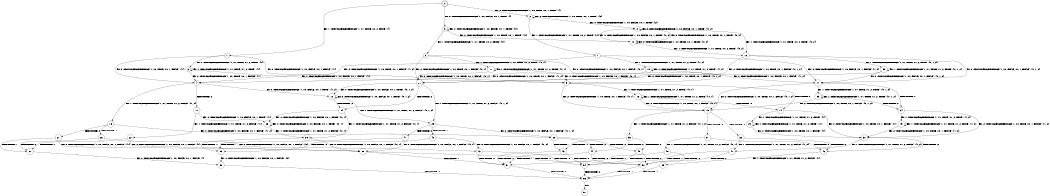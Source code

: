 digraph BCG {
size = "7, 10.5";
center = TRUE;
node [shape = circle];
0 [peripheries = 2];
0 -> 1 [label = "EX !1 !ATOMIC_EXCH_BRANCH (1, +1, TRUE, +0, 2, TRUE) !{}"];
0 -> 2 [label = "EX !2 !ATOMIC_EXCH_BRANCH (1, +0, TRUE, +0, 1, TRUE) !{}"];
0 -> 3 [label = "EX !0 !ATOMIC_EXCH_BRANCH (1, +0, FALSE, +0, 1, TRUE) !{}"];
1 -> 4 [label = "EX !2 !ATOMIC_EXCH_BRANCH (1, +0, TRUE, +0, 1, FALSE) !{1}"];
1 -> 5 [label = "EX !0 !ATOMIC_EXCH_BRANCH (1, +0, FALSE, +0, 1, FALSE) !{1}"];
1 -> 6 [label = "EX !1 !ATOMIC_EXCH_BRANCH (1, +1, TRUE, +1, 2, TRUE) !{1}"];
2 -> 7 [label = "EX !1 !ATOMIC_EXCH_BRANCH (1, +1, TRUE, +0, 2, TRUE) !{2}"];
2 -> 8 [label = "EX !0 !ATOMIC_EXCH_BRANCH (1, +0, FALSE, +0, 1, TRUE) !{2}"];
2 -> 2 [label = "EX !2 !ATOMIC_EXCH_BRANCH (1, +0, TRUE, +0, 1, TRUE) !{2}"];
3 -> 9 [label = "EX !1 !ATOMIC_EXCH_BRANCH (1, +1, TRUE, +0, 2, TRUE) !{0}"];
3 -> 10 [label = "EX !2 !ATOMIC_EXCH_BRANCH (1, +0, TRUE, +0, 1, TRUE) !{0}"];
3 -> 3 [label = "EX !0 !ATOMIC_EXCH_BRANCH (1, +0, FALSE, +0, 1, TRUE) !{0}"];
4 -> 11 [label = "TERMINATE !2"];
4 -> 12 [label = "EX !0 !ATOMIC_EXCH_BRANCH (1, +0, FALSE, +0, 1, TRUE) !{1, 2}"];
4 -> 13 [label = "EX !1 !ATOMIC_EXCH_BRANCH (1, +1, TRUE, +1, 2, FALSE) !{1, 2}"];
5 -> 14 [label = "TERMINATE !0"];
5 -> 15 [label = "EX !2 !ATOMIC_EXCH_BRANCH (1, +0, TRUE, +0, 1, FALSE) !{0, 1}"];
5 -> 16 [label = "EX !1 !ATOMIC_EXCH_BRANCH (1, +1, TRUE, +1, 2, TRUE) !{0, 1}"];
6 -> 4 [label = "EX !2 !ATOMIC_EXCH_BRANCH (1, +0, TRUE, +0, 1, FALSE) !{1}"];
6 -> 5 [label = "EX !0 !ATOMIC_EXCH_BRANCH (1, +0, FALSE, +0, 1, FALSE) !{1}"];
6 -> 6 [label = "EX !1 !ATOMIC_EXCH_BRANCH (1, +1, TRUE, +1, 2, TRUE) !{1}"];
7 -> 17 [label = "EX !0 !ATOMIC_EXCH_BRANCH (1, +0, FALSE, +0, 1, FALSE) !{1, 2}"];
7 -> 4 [label = "EX !2 !ATOMIC_EXCH_BRANCH (1, +0, TRUE, +0, 1, FALSE) !{1, 2}"];
7 -> 18 [label = "EX !1 !ATOMIC_EXCH_BRANCH (1, +1, TRUE, +1, 2, TRUE) !{1, 2}"];
8 -> 19 [label = "EX !1 !ATOMIC_EXCH_BRANCH (1, +1, TRUE, +0, 2, TRUE) !{0, 2}"];
8 -> 10 [label = "EX !2 !ATOMIC_EXCH_BRANCH (1, +0, TRUE, +0, 1, TRUE) !{0, 2}"];
8 -> 8 [label = "EX !0 !ATOMIC_EXCH_BRANCH (1, +0, FALSE, +0, 1, TRUE) !{0, 2}"];
9 -> 20 [label = "EX !2 !ATOMIC_EXCH_BRANCH (1, +0, TRUE, +0, 1, FALSE) !{0, 1}"];
9 -> 21 [label = "EX !1 !ATOMIC_EXCH_BRANCH (1, +1, TRUE, +1, 2, TRUE) !{0, 1}"];
9 -> 5 [label = "EX !0 !ATOMIC_EXCH_BRANCH (1, +0, FALSE, +0, 1, FALSE) !{0, 1}"];
10 -> 19 [label = "EX !1 !ATOMIC_EXCH_BRANCH (1, +1, TRUE, +0, 2, TRUE) !{0, 2}"];
10 -> 10 [label = "EX !2 !ATOMIC_EXCH_BRANCH (1, +0, TRUE, +0, 1, TRUE) !{0, 2}"];
10 -> 8 [label = "EX !0 !ATOMIC_EXCH_BRANCH (1, +0, FALSE, +0, 1, TRUE) !{0, 2}"];
11 -> 22 [label = "EX !1 !ATOMIC_EXCH_BRANCH (1, +1, TRUE, +1, 2, FALSE) !{1}"];
11 -> 23 [label = "EX !0 !ATOMIC_EXCH_BRANCH (1, +0, FALSE, +0, 1, TRUE) !{1}"];
12 -> 24 [label = "TERMINATE !2"];
12 -> 25 [label = "EX !1 !ATOMIC_EXCH_BRANCH (1, +1, TRUE, +1, 2, FALSE) !{0, 1, 2}"];
12 -> 12 [label = "EX !0 !ATOMIC_EXCH_BRANCH (1, +0, FALSE, +0, 1, TRUE) !{0, 1, 2}"];
13 -> 26 [label = "TERMINATE !1"];
13 -> 27 [label = "TERMINATE !2"];
13 -> 28 [label = "EX !0 !ATOMIC_EXCH_BRANCH (1, +0, FALSE, +0, 1, FALSE) !{1, 2}"];
14 -> 29 [label = "EX !1 !ATOMIC_EXCH_BRANCH (1, +1, TRUE, +1, 2, TRUE) !{1}"];
14 -> 30 [label = "EX !2 !ATOMIC_EXCH_BRANCH (1, +0, TRUE, +0, 1, FALSE) !{1}"];
15 -> 31 [label = "TERMINATE !2"];
15 -> 32 [label = "TERMINATE !0"];
15 -> 33 [label = "EX !1 !ATOMIC_EXCH_BRANCH (1, +1, TRUE, +1, 2, FALSE) !{0, 1, 2}"];
16 -> 14 [label = "TERMINATE !0"];
16 -> 15 [label = "EX !2 !ATOMIC_EXCH_BRANCH (1, +0, TRUE, +0, 1, FALSE) !{0, 1}"];
16 -> 16 [label = "EX !1 !ATOMIC_EXCH_BRANCH (1, +1, TRUE, +1, 2, TRUE) !{0, 1}"];
17 -> 34 [label = "TERMINATE !0"];
17 -> 15 [label = "EX !2 !ATOMIC_EXCH_BRANCH (1, +0, TRUE, +0, 1, FALSE) !{0, 1, 2}"];
17 -> 35 [label = "EX !1 !ATOMIC_EXCH_BRANCH (1, +1, TRUE, +1, 2, TRUE) !{0, 1, 2}"];
18 -> 17 [label = "EX !0 !ATOMIC_EXCH_BRANCH (1, +0, FALSE, +0, 1, FALSE) !{1, 2}"];
18 -> 4 [label = "EX !2 !ATOMIC_EXCH_BRANCH (1, +0, TRUE, +0, 1, FALSE) !{1, 2}"];
18 -> 18 [label = "EX !1 !ATOMIC_EXCH_BRANCH (1, +1, TRUE, +1, 2, TRUE) !{1, 2}"];
19 -> 20 [label = "EX !2 !ATOMIC_EXCH_BRANCH (1, +0, TRUE, +0, 1, FALSE) !{0, 1, 2}"];
19 -> 36 [label = "EX !1 !ATOMIC_EXCH_BRANCH (1, +1, TRUE, +1, 2, TRUE) !{0, 1, 2}"];
19 -> 17 [label = "EX !0 !ATOMIC_EXCH_BRANCH (1, +0, FALSE, +0, 1, FALSE) !{0, 1, 2}"];
20 -> 24 [label = "TERMINATE !2"];
20 -> 25 [label = "EX !1 !ATOMIC_EXCH_BRANCH (1, +1, TRUE, +1, 2, FALSE) !{0, 1, 2}"];
20 -> 12 [label = "EX !0 !ATOMIC_EXCH_BRANCH (1, +0, FALSE, +0, 1, TRUE) !{0, 1, 2}"];
21 -> 20 [label = "EX !2 !ATOMIC_EXCH_BRANCH (1, +0, TRUE, +0, 1, FALSE) !{0, 1}"];
21 -> 21 [label = "EX !1 !ATOMIC_EXCH_BRANCH (1, +1, TRUE, +1, 2, TRUE) !{0, 1}"];
21 -> 5 [label = "EX !0 !ATOMIC_EXCH_BRANCH (1, +0, FALSE, +0, 1, FALSE) !{0, 1}"];
22 -> 37 [label = "TERMINATE !1"];
22 -> 38 [label = "EX !0 !ATOMIC_EXCH_BRANCH (1, +0, FALSE, +0, 1, FALSE) !{1}"];
23 -> 39 [label = "EX !1 !ATOMIC_EXCH_BRANCH (1, +1, TRUE, +1, 2, FALSE) !{0, 1}"];
23 -> 23 [label = "EX !0 !ATOMIC_EXCH_BRANCH (1, +0, FALSE, +0, 1, TRUE) !{0, 1}"];
24 -> 39 [label = "EX !1 !ATOMIC_EXCH_BRANCH (1, +1, TRUE, +1, 2, FALSE) !{0, 1}"];
24 -> 23 [label = "EX !0 !ATOMIC_EXCH_BRANCH (1, +0, FALSE, +0, 1, TRUE) !{0, 1}"];
25 -> 40 [label = "TERMINATE !1"];
25 -> 41 [label = "TERMINATE !2"];
25 -> 28 [label = "EX !0 !ATOMIC_EXCH_BRANCH (1, +0, FALSE, +0, 1, FALSE) !{0, 1, 2}"];
26 -> 37 [label = "TERMINATE !2"];
26 -> 42 [label = "EX !0 !ATOMIC_EXCH_BRANCH (1, +0, FALSE, +0, 1, FALSE) !{2}"];
27 -> 37 [label = "TERMINATE !1"];
27 -> 38 [label = "EX !0 !ATOMIC_EXCH_BRANCH (1, +0, FALSE, +0, 1, FALSE) !{1}"];
28 -> 43 [label = "TERMINATE !1"];
28 -> 44 [label = "TERMINATE !2"];
28 -> 45 [label = "TERMINATE !0"];
29 -> 30 [label = "EX !2 !ATOMIC_EXCH_BRANCH (1, +0, TRUE, +0, 1, FALSE) !{1}"];
29 -> 29 [label = "EX !1 !ATOMIC_EXCH_BRANCH (1, +1, TRUE, +1, 2, TRUE) !{1}"];
30 -> 46 [label = "TERMINATE !2"];
30 -> 47 [label = "EX !1 !ATOMIC_EXCH_BRANCH (1, +1, TRUE, +1, 2, FALSE) !{1, 2}"];
31 -> 48 [label = "EX !1 !ATOMIC_EXCH_BRANCH (1, +1, TRUE, +1, 2, FALSE) !{0, 1}"];
31 -> 46 [label = "TERMINATE !0"];
32 -> 47 [label = "EX !1 !ATOMIC_EXCH_BRANCH (1, +1, TRUE, +1, 2, FALSE) !{1, 2}"];
32 -> 46 [label = "TERMINATE !2"];
33 -> 43 [label = "TERMINATE !1"];
33 -> 44 [label = "TERMINATE !2"];
33 -> 45 [label = "TERMINATE !0"];
34 -> 30 [label = "EX !2 !ATOMIC_EXCH_BRANCH (1, +0, TRUE, +0, 1, FALSE) !{1, 2}"];
34 -> 49 [label = "EX !1 !ATOMIC_EXCH_BRANCH (1, +1, TRUE, +1, 2, TRUE) !{1, 2}"];
35 -> 34 [label = "TERMINATE !0"];
35 -> 15 [label = "EX !2 !ATOMIC_EXCH_BRANCH (1, +0, TRUE, +0, 1, FALSE) !{0, 1, 2}"];
35 -> 35 [label = "EX !1 !ATOMIC_EXCH_BRANCH (1, +1, TRUE, +1, 2, TRUE) !{0, 1, 2}"];
36 -> 20 [label = "EX !2 !ATOMIC_EXCH_BRANCH (1, +0, TRUE, +0, 1, FALSE) !{0, 1, 2}"];
36 -> 36 [label = "EX !1 !ATOMIC_EXCH_BRANCH (1, +1, TRUE, +1, 2, TRUE) !{0, 1, 2}"];
36 -> 17 [label = "EX !0 !ATOMIC_EXCH_BRANCH (1, +0, FALSE, +0, 1, FALSE) !{0, 1, 2}"];
37 -> 50 [label = "EX !0 !ATOMIC_EXCH_BRANCH (1, +0, FALSE, +0, 1, FALSE) !{}"];
38 -> 51 [label = "TERMINATE !1"];
38 -> 52 [label = "TERMINATE !0"];
39 -> 53 [label = "TERMINATE !1"];
39 -> 38 [label = "EX !0 !ATOMIC_EXCH_BRANCH (1, +0, FALSE, +0, 1, FALSE) !{0, 1}"];
40 -> 42 [label = "EX !0 !ATOMIC_EXCH_BRANCH (1, +0, FALSE, +0, 1, FALSE) !{0, 2}"];
40 -> 53 [label = "TERMINATE !2"];
41 -> 38 [label = "EX !0 !ATOMIC_EXCH_BRANCH (1, +0, FALSE, +0, 1, FALSE) !{0, 1}"];
41 -> 53 [label = "TERMINATE !1"];
42 -> 51 [label = "TERMINATE !2"];
42 -> 54 [label = "TERMINATE !0"];
43 -> 51 [label = "TERMINATE !2"];
43 -> 54 [label = "TERMINATE !0"];
44 -> 51 [label = "TERMINATE !1"];
44 -> 52 [label = "TERMINATE !0"];
45 -> 54 [label = "TERMINATE !1"];
45 -> 52 [label = "TERMINATE !2"];
46 -> 55 [label = "EX !1 !ATOMIC_EXCH_BRANCH (1, +1, TRUE, +1, 2, FALSE) !{1}"];
47 -> 54 [label = "TERMINATE !1"];
47 -> 52 [label = "TERMINATE !2"];
48 -> 51 [label = "TERMINATE !1"];
48 -> 52 [label = "TERMINATE !0"];
49 -> 30 [label = "EX !2 !ATOMIC_EXCH_BRANCH (1, +0, TRUE, +0, 1, FALSE) !{1, 2}"];
49 -> 49 [label = "EX !1 !ATOMIC_EXCH_BRANCH (1, +1, TRUE, +1, 2, TRUE) !{1, 2}"];
50 -> 56 [label = "TERMINATE !0"];
51 -> 56 [label = "TERMINATE !0"];
52 -> 56 [label = "TERMINATE !1"];
53 -> 50 [label = "EX !0 !ATOMIC_EXCH_BRANCH (1, +0, FALSE, +0, 1, FALSE) !{0}"];
54 -> 56 [label = "TERMINATE !2"];
55 -> 56 [label = "TERMINATE !1"];
56 -> 57 [label = "exit"];
}
